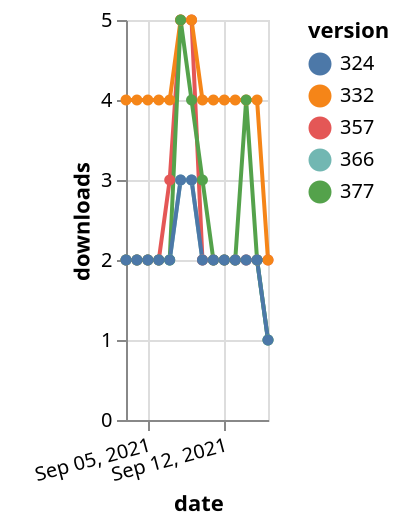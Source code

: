 {"$schema": "https://vega.github.io/schema/vega-lite/v5.json", "description": "A simple bar chart with embedded data.", "data": {"values": [{"date": "2021-09-03", "total": 2324, "delta": 2, "version": "366"}, {"date": "2021-09-04", "total": 2326, "delta": 2, "version": "366"}, {"date": "2021-09-05", "total": 2328, "delta": 2, "version": "366"}, {"date": "2021-09-06", "total": 2330, "delta": 2, "version": "366"}, {"date": "2021-09-07", "total": 2332, "delta": 2, "version": "366"}, {"date": "2021-09-08", "total": 2335, "delta": 3, "version": "366"}, {"date": "2021-09-09", "total": 2338, "delta": 3, "version": "366"}, {"date": "2021-09-10", "total": 2340, "delta": 2, "version": "366"}, {"date": "2021-09-11", "total": 2342, "delta": 2, "version": "366"}, {"date": "2021-09-12", "total": 2344, "delta": 2, "version": "366"}, {"date": "2021-09-13", "total": 2346, "delta": 2, "version": "366"}, {"date": "2021-09-14", "total": 2348, "delta": 2, "version": "366"}, {"date": "2021-09-15", "total": 2350, "delta": 2, "version": "366"}, {"date": "2021-09-16", "total": 2351, "delta": 1, "version": "366"}, {"date": "2021-09-03", "total": 2888, "delta": 2, "version": "357"}, {"date": "2021-09-04", "total": 2890, "delta": 2, "version": "357"}, {"date": "2021-09-05", "total": 2892, "delta": 2, "version": "357"}, {"date": "2021-09-06", "total": 2894, "delta": 2, "version": "357"}, {"date": "2021-09-07", "total": 2897, "delta": 3, "version": "357"}, {"date": "2021-09-08", "total": 2902, "delta": 5, "version": "357"}, {"date": "2021-09-09", "total": 2907, "delta": 5, "version": "357"}, {"date": "2021-09-10", "total": 2909, "delta": 2, "version": "357"}, {"date": "2021-09-11", "total": 2911, "delta": 2, "version": "357"}, {"date": "2021-09-12", "total": 2913, "delta": 2, "version": "357"}, {"date": "2021-09-13", "total": 2915, "delta": 2, "version": "357"}, {"date": "2021-09-14", "total": 2917, "delta": 2, "version": "357"}, {"date": "2021-09-15", "total": 2919, "delta": 2, "version": "357"}, {"date": "2021-09-16", "total": 2921, "delta": 2, "version": "357"}, {"date": "2021-09-03", "total": 4933, "delta": 4, "version": "332"}, {"date": "2021-09-04", "total": 4937, "delta": 4, "version": "332"}, {"date": "2021-09-05", "total": 4941, "delta": 4, "version": "332"}, {"date": "2021-09-06", "total": 4945, "delta": 4, "version": "332"}, {"date": "2021-09-07", "total": 4949, "delta": 4, "version": "332"}, {"date": "2021-09-08", "total": 4954, "delta": 5, "version": "332"}, {"date": "2021-09-09", "total": 4959, "delta": 5, "version": "332"}, {"date": "2021-09-10", "total": 4963, "delta": 4, "version": "332"}, {"date": "2021-09-11", "total": 4967, "delta": 4, "version": "332"}, {"date": "2021-09-12", "total": 4971, "delta": 4, "version": "332"}, {"date": "2021-09-13", "total": 4975, "delta": 4, "version": "332"}, {"date": "2021-09-14", "total": 4979, "delta": 4, "version": "332"}, {"date": "2021-09-15", "total": 4983, "delta": 4, "version": "332"}, {"date": "2021-09-16", "total": 4985, "delta": 2, "version": "332"}, {"date": "2021-09-03", "total": 2137, "delta": 2, "version": "377"}, {"date": "2021-09-04", "total": 2139, "delta": 2, "version": "377"}, {"date": "2021-09-05", "total": 2141, "delta": 2, "version": "377"}, {"date": "2021-09-06", "total": 2143, "delta": 2, "version": "377"}, {"date": "2021-09-07", "total": 2145, "delta": 2, "version": "377"}, {"date": "2021-09-08", "total": 2150, "delta": 5, "version": "377"}, {"date": "2021-09-09", "total": 2154, "delta": 4, "version": "377"}, {"date": "2021-09-10", "total": 2157, "delta": 3, "version": "377"}, {"date": "2021-09-11", "total": 2159, "delta": 2, "version": "377"}, {"date": "2021-09-12", "total": 2161, "delta": 2, "version": "377"}, {"date": "2021-09-13", "total": 2163, "delta": 2, "version": "377"}, {"date": "2021-09-14", "total": 2167, "delta": 4, "version": "377"}, {"date": "2021-09-15", "total": 2169, "delta": 2, "version": "377"}, {"date": "2021-09-16", "total": 2170, "delta": 1, "version": "377"}, {"date": "2021-09-03", "total": 2654, "delta": 2, "version": "324"}, {"date": "2021-09-04", "total": 2656, "delta": 2, "version": "324"}, {"date": "2021-09-05", "total": 2658, "delta": 2, "version": "324"}, {"date": "2021-09-06", "total": 2660, "delta": 2, "version": "324"}, {"date": "2021-09-07", "total": 2662, "delta": 2, "version": "324"}, {"date": "2021-09-08", "total": 2665, "delta": 3, "version": "324"}, {"date": "2021-09-09", "total": 2668, "delta": 3, "version": "324"}, {"date": "2021-09-10", "total": 2670, "delta": 2, "version": "324"}, {"date": "2021-09-11", "total": 2672, "delta": 2, "version": "324"}, {"date": "2021-09-12", "total": 2674, "delta": 2, "version": "324"}, {"date": "2021-09-13", "total": 2676, "delta": 2, "version": "324"}, {"date": "2021-09-14", "total": 2678, "delta": 2, "version": "324"}, {"date": "2021-09-15", "total": 2680, "delta": 2, "version": "324"}, {"date": "2021-09-16", "total": 2681, "delta": 1, "version": "324"}]}, "width": "container", "mark": {"type": "line", "point": {"filled": true}}, "encoding": {"x": {"field": "date", "type": "temporal", "timeUnit": "yearmonthdate", "title": "date", "axis": {"labelAngle": -15}}, "y": {"field": "delta", "type": "quantitative", "title": "downloads"}, "color": {"field": "version", "type": "nominal"}, "tooltip": {"field": "delta"}}}